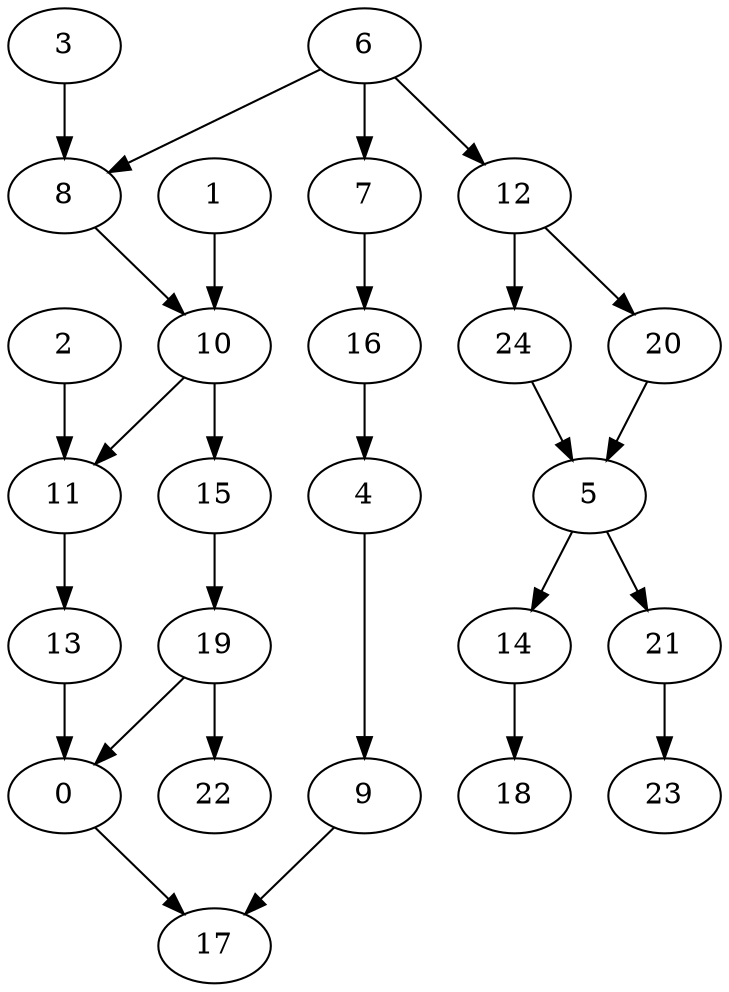 digraph graphname {  0 -> 17;   1 -> 10;   2 -> 11;   3 -> 8;   4 -> 9;   16 -> 4;   5 -> 14;   5 -> 21;   6 -> 7;   6 -> 8;   6 -> 12;   7 -> 16;   8 -> 10;   9 -> 17;   10 -> 11;   11 -> 13;   24 -> 5; 20 -> 5;   10 -> 15;   12 -> 20;   12 -> 24;   14 -> 18;   15 -> 19;   19 -> 22;   21 -> 23;  13 -> 0;  19 -> 0 }
